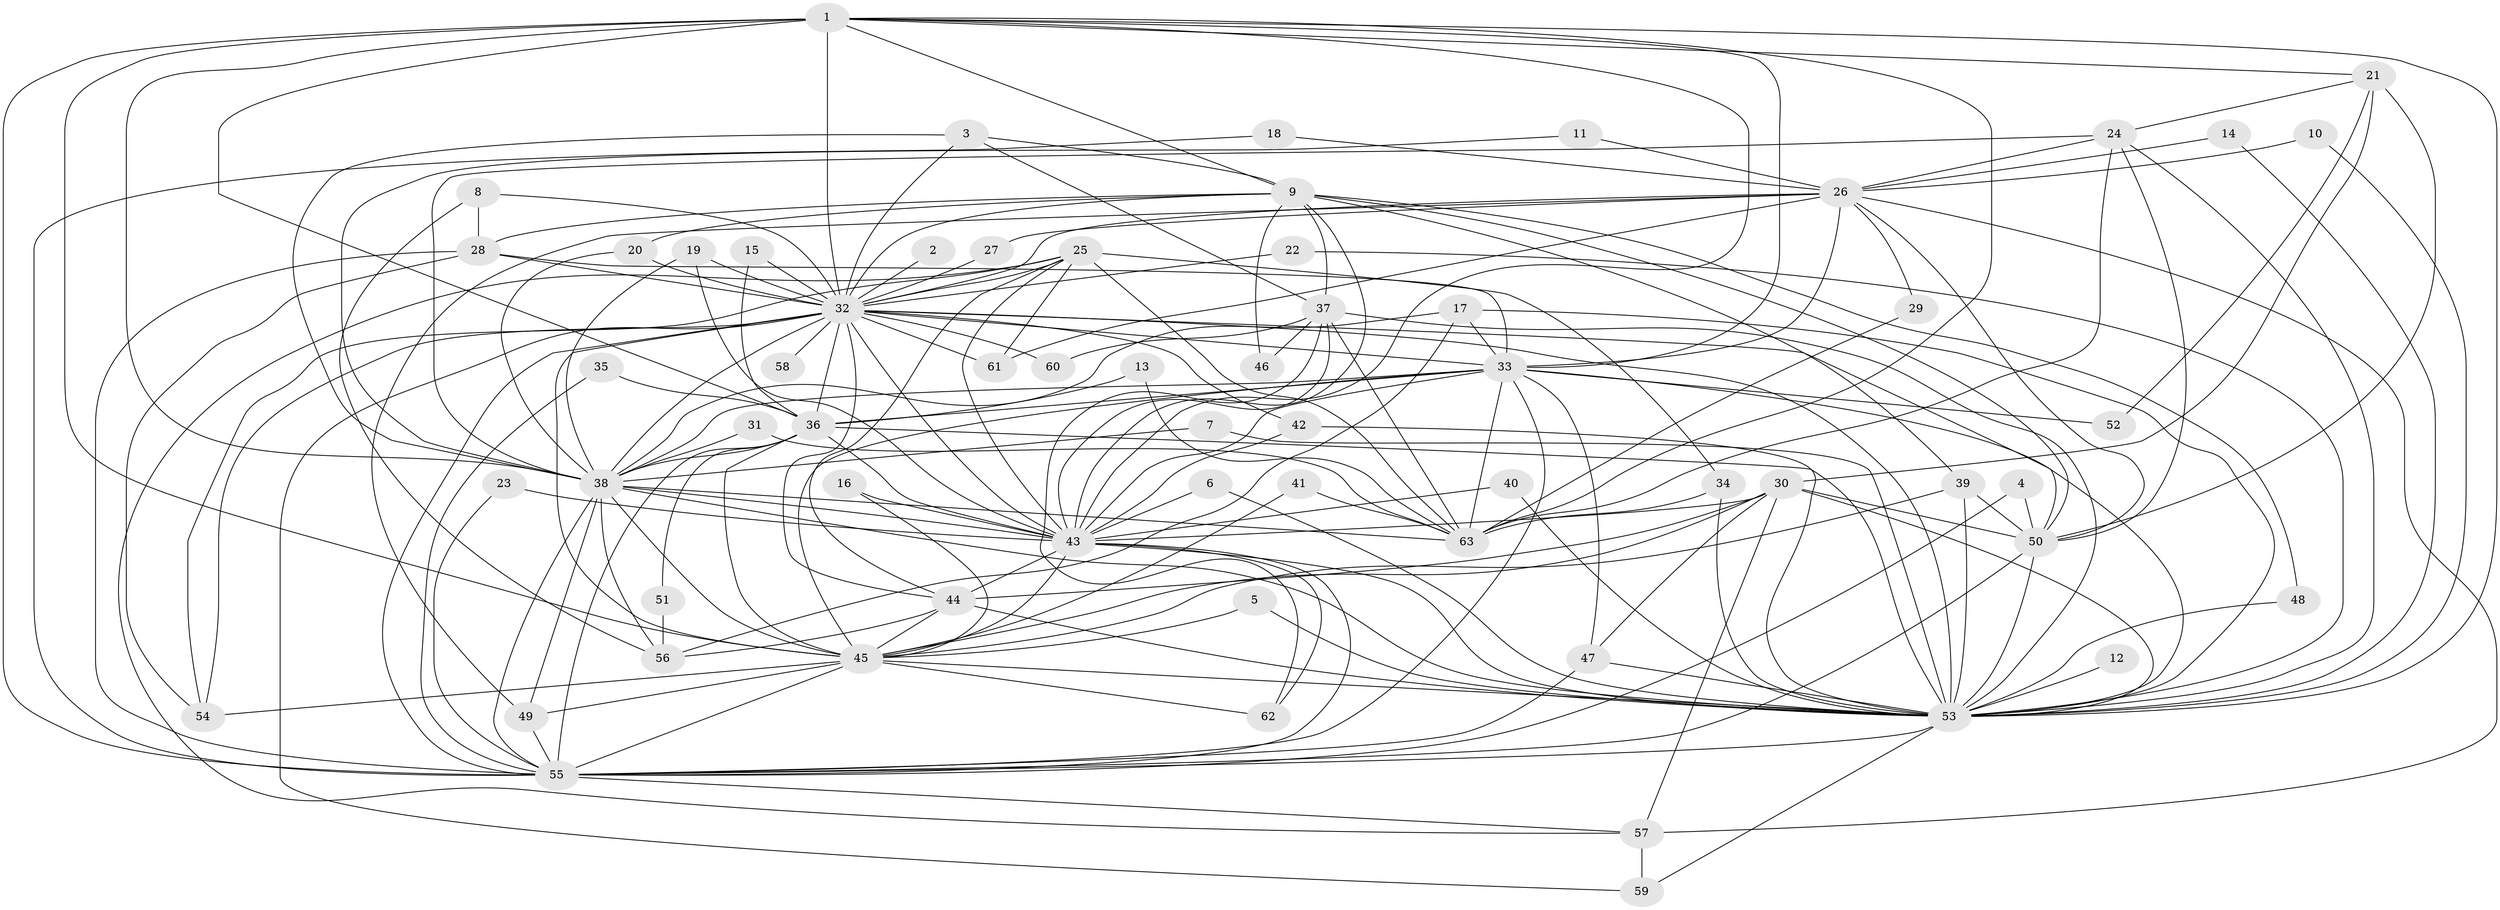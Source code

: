 // original degree distribution, {22: 0.024, 13: 0.008, 31: 0.016, 14: 0.008, 18: 0.008, 17: 0.008, 16: 0.008, 4: 0.104, 7: 0.024, 6: 0.032, 3: 0.152, 2: 0.544, 9: 0.016, 5: 0.032, 8: 0.016}
// Generated by graph-tools (version 1.1) at 2025/49/03/09/25 03:49:42]
// undirected, 63 vertices, 184 edges
graph export_dot {
graph [start="1"]
  node [color=gray90,style=filled];
  1;
  2;
  3;
  4;
  5;
  6;
  7;
  8;
  9;
  10;
  11;
  12;
  13;
  14;
  15;
  16;
  17;
  18;
  19;
  20;
  21;
  22;
  23;
  24;
  25;
  26;
  27;
  28;
  29;
  30;
  31;
  32;
  33;
  34;
  35;
  36;
  37;
  38;
  39;
  40;
  41;
  42;
  43;
  44;
  45;
  46;
  47;
  48;
  49;
  50;
  51;
  52;
  53;
  54;
  55;
  56;
  57;
  58;
  59;
  60;
  61;
  62;
  63;
  1 -- 9 [weight=1.0];
  1 -- 21 [weight=1.0];
  1 -- 32 [weight=2.0];
  1 -- 33 [weight=1.0];
  1 -- 36 [weight=1.0];
  1 -- 38 [weight=1.0];
  1 -- 43 [weight=1.0];
  1 -- 45 [weight=2.0];
  1 -- 53 [weight=1.0];
  1 -- 55 [weight=1.0];
  1 -- 63 [weight=1.0];
  2 -- 32 [weight=1.0];
  3 -- 9 [weight=1.0];
  3 -- 32 [weight=1.0];
  3 -- 37 [weight=1.0];
  3 -- 38 [weight=1.0];
  4 -- 50 [weight=1.0];
  4 -- 55 [weight=1.0];
  5 -- 45 [weight=1.0];
  5 -- 53 [weight=1.0];
  6 -- 43 [weight=1.0];
  6 -- 53 [weight=1.0];
  7 -- 38 [weight=1.0];
  7 -- 53 [weight=1.0];
  8 -- 28 [weight=1.0];
  8 -- 32 [weight=1.0];
  8 -- 56 [weight=1.0];
  9 -- 20 [weight=1.0];
  9 -- 28 [weight=1.0];
  9 -- 32 [weight=1.0];
  9 -- 37 [weight=1.0];
  9 -- 39 [weight=1.0];
  9 -- 43 [weight=1.0];
  9 -- 46 [weight=1.0];
  9 -- 48 [weight=1.0];
  9 -- 50 [weight=1.0];
  10 -- 26 [weight=1.0];
  10 -- 53 [weight=1.0];
  11 -- 26 [weight=1.0];
  11 -- 38 [weight=1.0];
  12 -- 53 [weight=1.0];
  13 -- 36 [weight=1.0];
  13 -- 63 [weight=1.0];
  14 -- 26 [weight=1.0];
  14 -- 53 [weight=1.0];
  15 -- 32 [weight=1.0];
  15 -- 36 [weight=1.0];
  16 -- 43 [weight=1.0];
  16 -- 45 [weight=1.0];
  17 -- 33 [weight=1.0];
  17 -- 38 [weight=1.0];
  17 -- 53 [weight=1.0];
  17 -- 56 [weight=1.0];
  18 -- 26 [weight=1.0];
  18 -- 55 [weight=1.0];
  19 -- 32 [weight=3.0];
  19 -- 38 [weight=1.0];
  19 -- 43 [weight=1.0];
  20 -- 32 [weight=1.0];
  20 -- 38 [weight=1.0];
  21 -- 24 [weight=1.0];
  21 -- 30 [weight=1.0];
  21 -- 50 [weight=1.0];
  21 -- 52 [weight=1.0];
  22 -- 32 [weight=1.0];
  22 -- 53 [weight=1.0];
  23 -- 43 [weight=1.0];
  23 -- 55 [weight=1.0];
  24 -- 26 [weight=1.0];
  24 -- 38 [weight=1.0];
  24 -- 50 [weight=1.0];
  24 -- 53 [weight=1.0];
  24 -- 63 [weight=1.0];
  25 -- 32 [weight=1.0];
  25 -- 34 [weight=1.0];
  25 -- 43 [weight=1.0];
  25 -- 44 [weight=1.0];
  25 -- 54 [weight=1.0];
  25 -- 57 [weight=1.0];
  25 -- 61 [weight=1.0];
  25 -- 63 [weight=1.0];
  26 -- 27 [weight=1.0];
  26 -- 29 [weight=1.0];
  26 -- 32 [weight=2.0];
  26 -- 33 [weight=1.0];
  26 -- 49 [weight=1.0];
  26 -- 50 [weight=1.0];
  26 -- 57 [weight=2.0];
  26 -- 61 [weight=1.0];
  27 -- 32 [weight=1.0];
  28 -- 32 [weight=1.0];
  28 -- 33 [weight=1.0];
  28 -- 54 [weight=1.0];
  28 -- 55 [weight=1.0];
  29 -- 63 [weight=1.0];
  30 -- 43 [weight=1.0];
  30 -- 44 [weight=2.0];
  30 -- 45 [weight=2.0];
  30 -- 47 [weight=1.0];
  30 -- 50 [weight=1.0];
  30 -- 53 [weight=1.0];
  30 -- 57 [weight=1.0];
  31 -- 38 [weight=1.0];
  31 -- 63 [weight=1.0];
  32 -- 33 [weight=2.0];
  32 -- 36 [weight=2.0];
  32 -- 38 [weight=2.0];
  32 -- 42 [weight=2.0];
  32 -- 43 [weight=2.0];
  32 -- 44 [weight=1.0];
  32 -- 45 [weight=2.0];
  32 -- 50 [weight=1.0];
  32 -- 53 [weight=2.0];
  32 -- 54 [weight=1.0];
  32 -- 55 [weight=2.0];
  32 -- 58 [weight=1.0];
  32 -- 59 [weight=1.0];
  32 -- 60 [weight=1.0];
  32 -- 61 [weight=1.0];
  33 -- 36 [weight=1.0];
  33 -- 38 [weight=1.0];
  33 -- 43 [weight=1.0];
  33 -- 45 [weight=1.0];
  33 -- 47 [weight=1.0];
  33 -- 52 [weight=1.0];
  33 -- 53 [weight=1.0];
  33 -- 55 [weight=1.0];
  33 -- 63 [weight=2.0];
  34 -- 53 [weight=1.0];
  34 -- 63 [weight=1.0];
  35 -- 36 [weight=1.0];
  35 -- 55 [weight=1.0];
  36 -- 38 [weight=1.0];
  36 -- 43 [weight=1.0];
  36 -- 45 [weight=2.0];
  36 -- 51 [weight=1.0];
  36 -- 53 [weight=1.0];
  36 -- 55 [weight=1.0];
  37 -- 43 [weight=1.0];
  37 -- 46 [weight=1.0];
  37 -- 53 [weight=1.0];
  37 -- 60 [weight=1.0];
  37 -- 62 [weight=1.0];
  37 -- 63 [weight=1.0];
  38 -- 43 [weight=1.0];
  38 -- 45 [weight=1.0];
  38 -- 49 [weight=2.0];
  38 -- 53 [weight=1.0];
  38 -- 55 [weight=1.0];
  38 -- 56 [weight=1.0];
  38 -- 63 [weight=2.0];
  39 -- 45 [weight=1.0];
  39 -- 50 [weight=1.0];
  39 -- 53 [weight=1.0];
  40 -- 43 [weight=1.0];
  40 -- 53 [weight=1.0];
  41 -- 45 [weight=1.0];
  41 -- 63 [weight=1.0];
  42 -- 43 [weight=1.0];
  42 -- 53 [weight=1.0];
  43 -- 44 [weight=1.0];
  43 -- 45 [weight=1.0];
  43 -- 53 [weight=1.0];
  43 -- 55 [weight=1.0];
  43 -- 62 [weight=1.0];
  44 -- 45 [weight=1.0];
  44 -- 53 [weight=1.0];
  44 -- 56 [weight=1.0];
  45 -- 49 [weight=1.0];
  45 -- 53 [weight=2.0];
  45 -- 54 [weight=1.0];
  45 -- 55 [weight=1.0];
  45 -- 62 [weight=1.0];
  47 -- 53 [weight=1.0];
  47 -- 55 [weight=1.0];
  48 -- 53 [weight=1.0];
  49 -- 55 [weight=1.0];
  50 -- 53 [weight=1.0];
  50 -- 55 [weight=1.0];
  51 -- 56 [weight=1.0];
  53 -- 55 [weight=1.0];
  53 -- 59 [weight=1.0];
  55 -- 57 [weight=1.0];
  57 -- 59 [weight=1.0];
}
